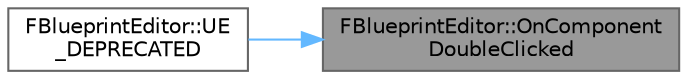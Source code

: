 digraph "FBlueprintEditor::OnComponentDoubleClicked"
{
 // INTERACTIVE_SVG=YES
 // LATEX_PDF_SIZE
  bgcolor="transparent";
  edge [fontname=Helvetica,fontsize=10,labelfontname=Helvetica,labelfontsize=10];
  node [fontname=Helvetica,fontsize=10,shape=box,height=0.2,width=0.4];
  rankdir="RL";
  Node1 [id="Node000001",label="FBlueprintEditor::OnComponent\lDoubleClicked",height=0.2,width=0.4,color="gray40", fillcolor="grey60", style="filled", fontcolor="black",tooltip="Delegate invoked when an item is double clicked in the subobject editor widget."];
  Node1 -> Node2 [id="edge1_Node000001_Node000002",dir="back",color="steelblue1",style="solid",tooltip=" "];
  Node2 [id="Node000002",label="FBlueprintEditor::UE\l_DEPRECATED",height=0.2,width=0.4,color="grey40", fillcolor="white", style="filled",URL="$dd/d29/classFBlueprintEditor.html#a6feffc3de73df7ac9bbb6a4fb85ae003",tooltip="Delegate invoked when an item is double clicked in the subobject editor widget."];
}
